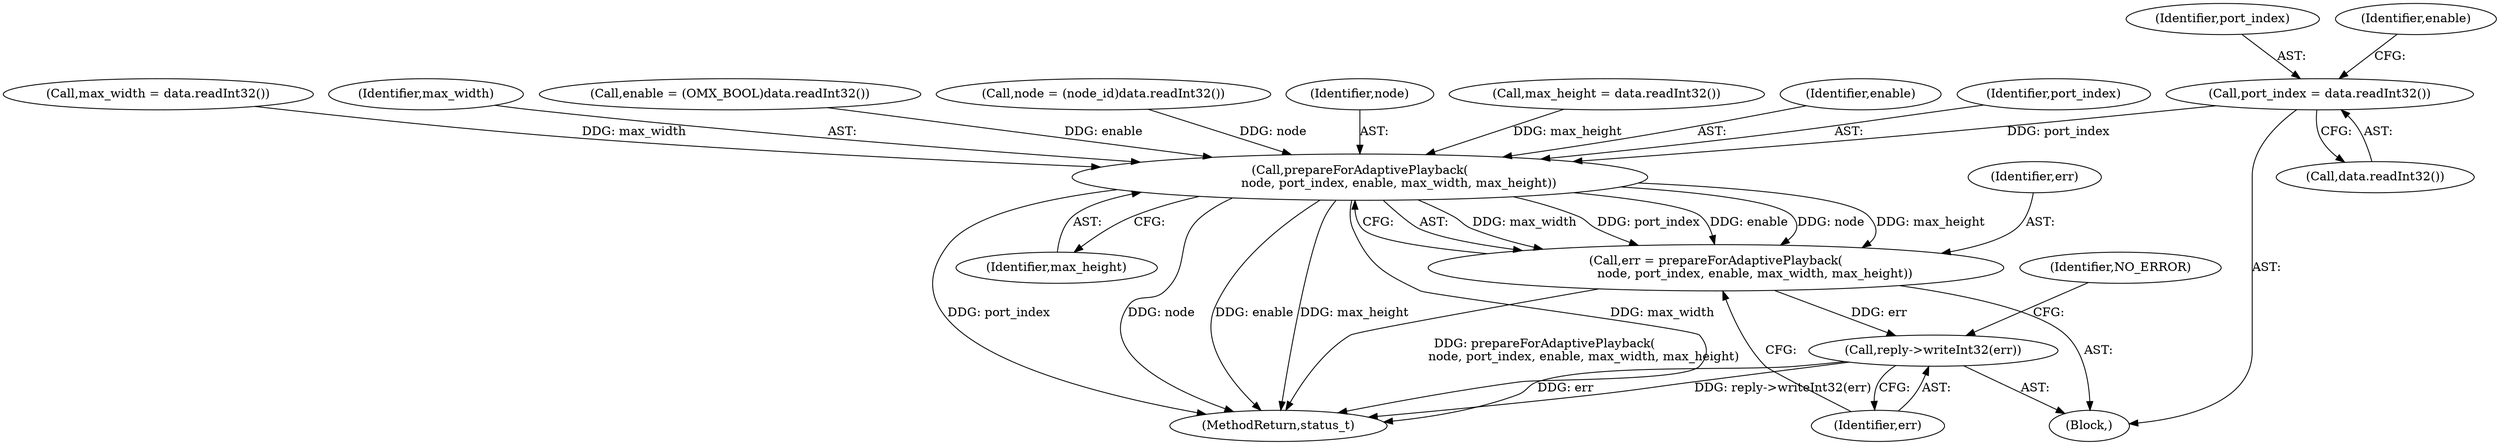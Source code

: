 digraph "0_Android_25be9ac20db51044e1b09ca67906355e4f328d48_0@API" {
"1000723" [label="(Call,port_index = data.readInt32())"];
"1000743" [label="(Call,prepareForAdaptivePlayback(\n                    node, port_index, enable, max_width, max_height))"];
"1000741" [label="(Call,err = prepareForAdaptivePlayback(\n                    node, port_index, enable, max_width, max_height))"];
"1000749" [label="(Call,reply->writeInt32(err))"];
"1000724" [label="(Identifier,port_index)"];
"1000750" [label="(Identifier,err)"];
"1000747" [label="(Identifier,max_width)"];
"1000727" [label="(Call,enable = (OMX_BOOL)data.readInt32())"];
"1000717" [label="(Call,node = (node_id)data.readInt32())"];
"1000744" [label="(Identifier,node)"];
"1000725" [label="(Call,data.readInt32())"];
"1000737" [label="(Call,max_height = data.readInt32())"];
"1000752" [label="(Identifier,NO_ERROR)"];
"1000746" [label="(Identifier,enable)"];
"1000749" [label="(Call,reply->writeInt32(err))"];
"1000748" [label="(Identifier,max_height)"];
"1000741" [label="(Call,err = prepareForAdaptivePlayback(\n                    node, port_index, enable, max_width, max_height))"];
"1000711" [label="(Block,)"];
"1000723" [label="(Call,port_index = data.readInt32())"];
"1000742" [label="(Identifier,err)"];
"1001056" [label="(MethodReturn,status_t)"];
"1000745" [label="(Identifier,port_index)"];
"1000743" [label="(Call,prepareForAdaptivePlayback(\n                    node, port_index, enable, max_width, max_height))"];
"1000733" [label="(Call,max_width = data.readInt32())"];
"1000728" [label="(Identifier,enable)"];
"1000723" -> "1000711"  [label="AST: "];
"1000723" -> "1000725"  [label="CFG: "];
"1000724" -> "1000723"  [label="AST: "];
"1000725" -> "1000723"  [label="AST: "];
"1000728" -> "1000723"  [label="CFG: "];
"1000723" -> "1000743"  [label="DDG: port_index"];
"1000743" -> "1000741"  [label="AST: "];
"1000743" -> "1000748"  [label="CFG: "];
"1000744" -> "1000743"  [label="AST: "];
"1000745" -> "1000743"  [label="AST: "];
"1000746" -> "1000743"  [label="AST: "];
"1000747" -> "1000743"  [label="AST: "];
"1000748" -> "1000743"  [label="AST: "];
"1000741" -> "1000743"  [label="CFG: "];
"1000743" -> "1001056"  [label="DDG: max_height"];
"1000743" -> "1001056"  [label="DDG: node"];
"1000743" -> "1001056"  [label="DDG: max_width"];
"1000743" -> "1001056"  [label="DDG: port_index"];
"1000743" -> "1001056"  [label="DDG: enable"];
"1000743" -> "1000741"  [label="DDG: max_width"];
"1000743" -> "1000741"  [label="DDG: port_index"];
"1000743" -> "1000741"  [label="DDG: enable"];
"1000743" -> "1000741"  [label="DDG: node"];
"1000743" -> "1000741"  [label="DDG: max_height"];
"1000717" -> "1000743"  [label="DDG: node"];
"1000727" -> "1000743"  [label="DDG: enable"];
"1000733" -> "1000743"  [label="DDG: max_width"];
"1000737" -> "1000743"  [label="DDG: max_height"];
"1000741" -> "1000711"  [label="AST: "];
"1000742" -> "1000741"  [label="AST: "];
"1000750" -> "1000741"  [label="CFG: "];
"1000741" -> "1001056"  [label="DDG: prepareForAdaptivePlayback(\n                    node, port_index, enable, max_width, max_height)"];
"1000741" -> "1000749"  [label="DDG: err"];
"1000749" -> "1000711"  [label="AST: "];
"1000749" -> "1000750"  [label="CFG: "];
"1000750" -> "1000749"  [label="AST: "];
"1000752" -> "1000749"  [label="CFG: "];
"1000749" -> "1001056"  [label="DDG: err"];
"1000749" -> "1001056"  [label="DDG: reply->writeInt32(err)"];
}
